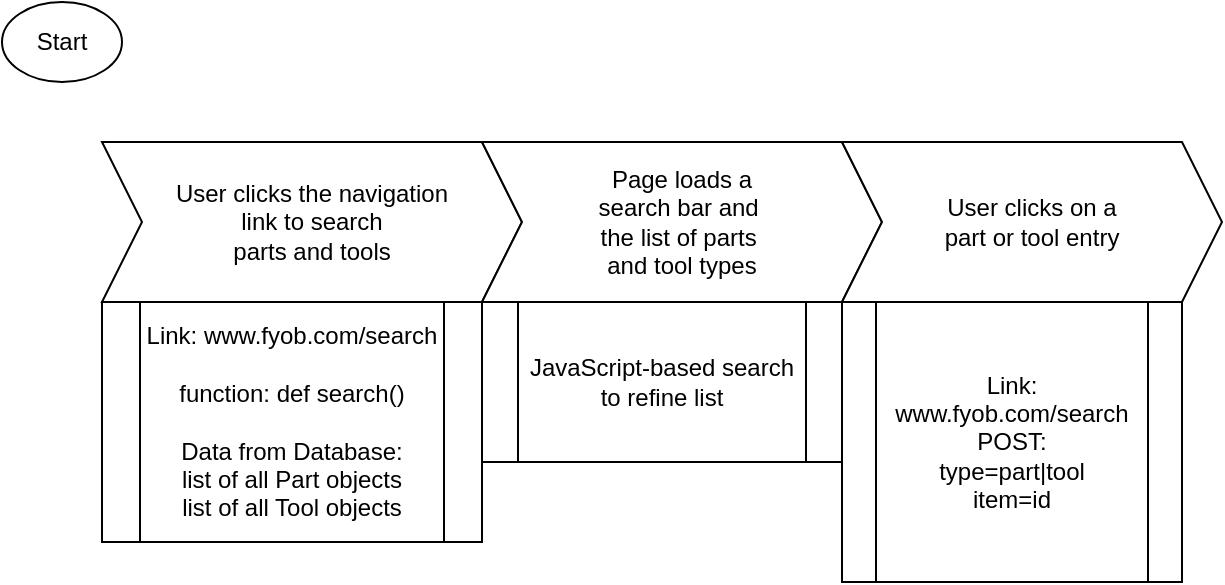 <mxfile version="10.6.0" type="github"><diagram id="8kvj4WNvy19hJ-FkHqyR" name="Page-1"><mxGraphModel dx="1080" dy="524" grid="1" gridSize="10" guides="1" tooltips="1" connect="1" arrows="1" fold="1" page="1" pageScale="1" pageWidth="827" pageHeight="1169" math="0" shadow="0"><root><mxCell id="0"/><mxCell id="1" parent="0"/><mxCell id="vIVyKdTqh5MqKRnebf6H-1" value="Start" style="ellipse;whiteSpace=wrap;html=1;" vertex="1" parent="1"><mxGeometry x="20" y="20" width="60" height="40" as="geometry"/></mxCell><mxCell id="vIVyKdTqh5MqKRnebf6H-2" value="User clicks the navigation &lt;br&gt;link to search &lt;br&gt;parts&amp;nbsp;and tools" style="shape=step;perimeter=stepPerimeter;whiteSpace=wrap;html=1;fixedSize=1;" vertex="1" parent="1"><mxGeometry x="70" y="90" width="210" height="80" as="geometry"/></mxCell><mxCell id="vIVyKdTqh5MqKRnebf6H-3" value="Page loads a&lt;br&gt;search bar and&amp;nbsp;&lt;br&gt;the list of parts&amp;nbsp;&lt;br&gt;and tool types&lt;br&gt;" style="shape=step;perimeter=stepPerimeter;whiteSpace=wrap;html=1;fixedSize=1;" vertex="1" parent="1"><mxGeometry x="260" y="90" width="200" height="80" as="geometry"/></mxCell><mxCell id="vIVyKdTqh5MqKRnebf6H-4" value="User clicks on a &lt;br&gt;part or tool entry" style="shape=step;perimeter=stepPerimeter;whiteSpace=wrap;html=1;fixedSize=1;" vertex="1" parent="1"><mxGeometry x="440" y="90" width="190" height="80" as="geometry"/></mxCell><mxCell id="vIVyKdTqh5MqKRnebf6H-6" value="Link: www.fyob.com/search&lt;br&gt;&lt;br&gt;function: def search()&lt;br&gt;&lt;br&gt;Data from Database:&lt;br&gt;list of all Part objects&lt;br&gt;list of all Tool objects&lt;br&gt;" style="shape=process;whiteSpace=wrap;html=1;backgroundOutline=1;" vertex="1" parent="1"><mxGeometry x="70" y="170" width="190" height="120" as="geometry"/></mxCell><mxCell id="vIVyKdTqh5MqKRnebf6H-7" value="JavaScript-based search&lt;br&gt;to refine list&lt;br&gt;" style="shape=process;whiteSpace=wrap;html=1;backgroundOutline=1;" vertex="1" parent="1"><mxGeometry x="260" y="170" width="180" height="80" as="geometry"/></mxCell><mxCell id="vIVyKdTqh5MqKRnebf6H-8" value="Link: www.fyob.com/search&lt;br&gt;POST: &lt;br&gt;type=part|tool&lt;br&gt;item=id&lt;br&gt;" style="shape=process;whiteSpace=wrap;html=1;backgroundOutline=1;" vertex="1" parent="1"><mxGeometry x="440" y="170" width="170" height="140" as="geometry"/></mxCell></root></mxGraphModel></diagram></mxfile>